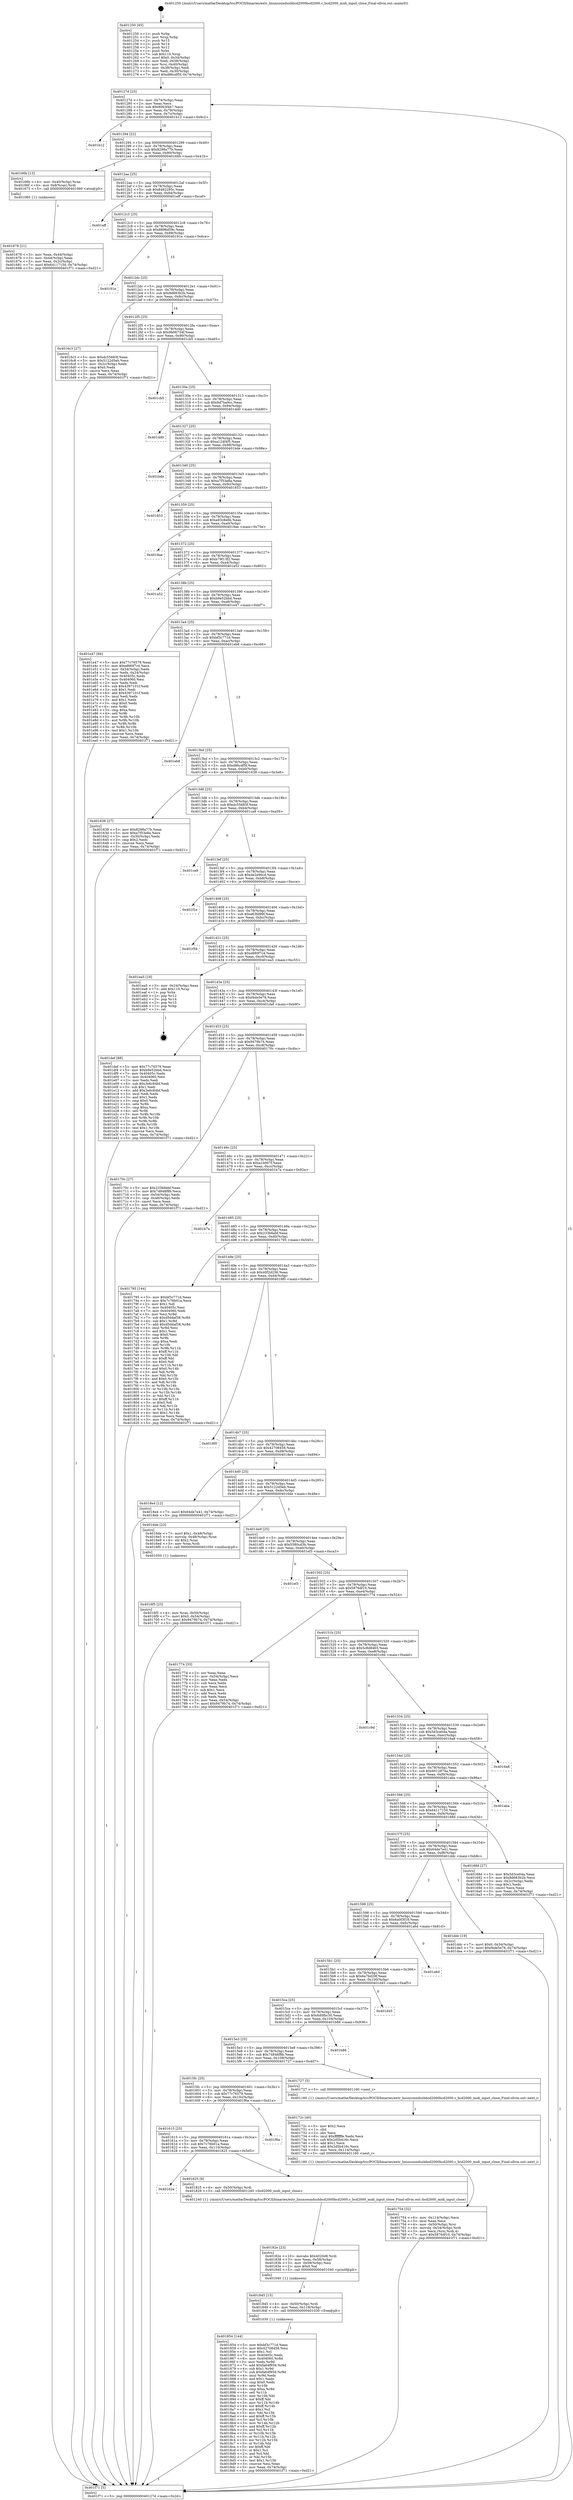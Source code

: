 digraph "0x401250" {
  label = "0x401250 (/mnt/c/Users/mathe/Desktop/tcc/POCII/binaries/extr_linuxsoundusbbcd2000bcd2000.c_bcd2000_midi_input_close_Final-ollvm.out::main(0))"
  labelloc = "t"
  node[shape=record]

  Entry [label="",width=0.3,height=0.3,shape=circle,fillcolor=black,style=filled]
  "0x40127d" [label="{
     0x40127d [23]\l
     | [instrs]\l
     &nbsp;&nbsp;0x40127d \<+3\>: mov -0x74(%rbp),%eax\l
     &nbsp;&nbsp;0x401280 \<+2\>: mov %eax,%ecx\l
     &nbsp;&nbsp;0x401282 \<+6\>: sub $0x8063f4b7,%ecx\l
     &nbsp;&nbsp;0x401288 \<+3\>: mov %eax,-0x78(%rbp)\l
     &nbsp;&nbsp;0x40128b \<+3\>: mov %ecx,-0x7c(%rbp)\l
     &nbsp;&nbsp;0x40128e \<+6\>: je 0000000000401b12 \<main+0x8c2\>\l
  }"]
  "0x401b12" [label="{
     0x401b12\l
  }", style=dashed]
  "0x401294" [label="{
     0x401294 [22]\l
     | [instrs]\l
     &nbsp;&nbsp;0x401294 \<+5\>: jmp 0000000000401299 \<main+0x49\>\l
     &nbsp;&nbsp;0x401299 \<+3\>: mov -0x78(%rbp),%eax\l
     &nbsp;&nbsp;0x40129c \<+5\>: sub $0x8298a77b,%eax\l
     &nbsp;&nbsp;0x4012a1 \<+3\>: mov %eax,-0x80(%rbp)\l
     &nbsp;&nbsp;0x4012a4 \<+6\>: je 000000000040166b \<main+0x41b\>\l
  }"]
  Exit [label="",width=0.3,height=0.3,shape=circle,fillcolor=black,style=filled,peripheries=2]
  "0x40166b" [label="{
     0x40166b [13]\l
     | [instrs]\l
     &nbsp;&nbsp;0x40166b \<+4\>: mov -0x40(%rbp),%rax\l
     &nbsp;&nbsp;0x40166f \<+4\>: mov 0x8(%rax),%rdi\l
     &nbsp;&nbsp;0x401673 \<+5\>: call 0000000000401060 \<atoi@plt\>\l
     | [calls]\l
     &nbsp;&nbsp;0x401060 \{1\} (unknown)\l
  }"]
  "0x4012aa" [label="{
     0x4012aa [25]\l
     | [instrs]\l
     &nbsp;&nbsp;0x4012aa \<+5\>: jmp 00000000004012af \<main+0x5f\>\l
     &nbsp;&nbsp;0x4012af \<+3\>: mov -0x78(%rbp),%eax\l
     &nbsp;&nbsp;0x4012b2 \<+5\>: sub $0x8482295c,%eax\l
     &nbsp;&nbsp;0x4012b7 \<+6\>: mov %eax,-0x84(%rbp)\l
     &nbsp;&nbsp;0x4012bd \<+6\>: je 0000000000401eff \<main+0xcaf\>\l
  }"]
  "0x401854" [label="{
     0x401854 [144]\l
     | [instrs]\l
     &nbsp;&nbsp;0x401854 \<+5\>: mov $0xbf3c771d,%eax\l
     &nbsp;&nbsp;0x401859 \<+5\>: mov $0x42708458,%esi\l
     &nbsp;&nbsp;0x40185e \<+2\>: mov $0x1,%cl\l
     &nbsp;&nbsp;0x401860 \<+7\>: mov 0x40405c,%edx\l
     &nbsp;&nbsp;0x401867 \<+8\>: mov 0x404060,%r8d\l
     &nbsp;&nbsp;0x40186f \<+3\>: mov %edx,%r9d\l
     &nbsp;&nbsp;0x401872 \<+7\>: add $0xfa64f959,%r9d\l
     &nbsp;&nbsp;0x401879 \<+4\>: sub $0x1,%r9d\l
     &nbsp;&nbsp;0x40187d \<+7\>: sub $0xfa64f959,%r9d\l
     &nbsp;&nbsp;0x401884 \<+4\>: imul %r9d,%edx\l
     &nbsp;&nbsp;0x401888 \<+3\>: and $0x1,%edx\l
     &nbsp;&nbsp;0x40188b \<+3\>: cmp $0x0,%edx\l
     &nbsp;&nbsp;0x40188e \<+4\>: sete %r10b\l
     &nbsp;&nbsp;0x401892 \<+4\>: cmp $0xa,%r8d\l
     &nbsp;&nbsp;0x401896 \<+4\>: setl %r11b\l
     &nbsp;&nbsp;0x40189a \<+3\>: mov %r10b,%bl\l
     &nbsp;&nbsp;0x40189d \<+3\>: xor $0xff,%bl\l
     &nbsp;&nbsp;0x4018a0 \<+3\>: mov %r11b,%r14b\l
     &nbsp;&nbsp;0x4018a3 \<+4\>: xor $0xff,%r14b\l
     &nbsp;&nbsp;0x4018a7 \<+3\>: xor $0x1,%cl\l
     &nbsp;&nbsp;0x4018aa \<+3\>: mov %bl,%r15b\l
     &nbsp;&nbsp;0x4018ad \<+4\>: and $0xff,%r15b\l
     &nbsp;&nbsp;0x4018b1 \<+3\>: and %cl,%r10b\l
     &nbsp;&nbsp;0x4018b4 \<+3\>: mov %r14b,%r12b\l
     &nbsp;&nbsp;0x4018b7 \<+4\>: and $0xff,%r12b\l
     &nbsp;&nbsp;0x4018bb \<+3\>: and %cl,%r11b\l
     &nbsp;&nbsp;0x4018be \<+3\>: or %r10b,%r15b\l
     &nbsp;&nbsp;0x4018c1 \<+3\>: or %r11b,%r12b\l
     &nbsp;&nbsp;0x4018c4 \<+3\>: xor %r12b,%r15b\l
     &nbsp;&nbsp;0x4018c7 \<+3\>: or %r14b,%bl\l
     &nbsp;&nbsp;0x4018ca \<+3\>: xor $0xff,%bl\l
     &nbsp;&nbsp;0x4018cd \<+3\>: or $0x1,%cl\l
     &nbsp;&nbsp;0x4018d0 \<+2\>: and %cl,%bl\l
     &nbsp;&nbsp;0x4018d2 \<+3\>: or %bl,%r15b\l
     &nbsp;&nbsp;0x4018d5 \<+4\>: test $0x1,%r15b\l
     &nbsp;&nbsp;0x4018d9 \<+3\>: cmovne %esi,%eax\l
     &nbsp;&nbsp;0x4018dc \<+3\>: mov %eax,-0x74(%rbp)\l
     &nbsp;&nbsp;0x4018df \<+5\>: jmp 0000000000401f71 \<main+0xd21\>\l
  }"]
  "0x401eff" [label="{
     0x401eff\l
  }", style=dashed]
  "0x4012c3" [label="{
     0x4012c3 [25]\l
     | [instrs]\l
     &nbsp;&nbsp;0x4012c3 \<+5\>: jmp 00000000004012c8 \<main+0x78\>\l
     &nbsp;&nbsp;0x4012c8 \<+3\>: mov -0x78(%rbp),%eax\l
     &nbsp;&nbsp;0x4012cb \<+5\>: sub $0x8896d59c,%eax\l
     &nbsp;&nbsp;0x4012d0 \<+6\>: mov %eax,-0x88(%rbp)\l
     &nbsp;&nbsp;0x4012d6 \<+6\>: je 000000000040191e \<main+0x6ce\>\l
  }"]
  "0x401845" [label="{
     0x401845 [15]\l
     | [instrs]\l
     &nbsp;&nbsp;0x401845 \<+4\>: mov -0x50(%rbp),%rdi\l
     &nbsp;&nbsp;0x401849 \<+6\>: mov %eax,-0x118(%rbp)\l
     &nbsp;&nbsp;0x40184f \<+5\>: call 0000000000401030 \<free@plt\>\l
     | [calls]\l
     &nbsp;&nbsp;0x401030 \{1\} (unknown)\l
  }"]
  "0x40191e" [label="{
     0x40191e\l
  }", style=dashed]
  "0x4012dc" [label="{
     0x4012dc [25]\l
     | [instrs]\l
     &nbsp;&nbsp;0x4012dc \<+5\>: jmp 00000000004012e1 \<main+0x91\>\l
     &nbsp;&nbsp;0x4012e1 \<+3\>: mov -0x78(%rbp),%eax\l
     &nbsp;&nbsp;0x4012e4 \<+5\>: sub $0x8d683b2b,%eax\l
     &nbsp;&nbsp;0x4012e9 \<+6\>: mov %eax,-0x8c(%rbp)\l
     &nbsp;&nbsp;0x4012ef \<+6\>: je 00000000004016c3 \<main+0x473\>\l
  }"]
  "0x40182e" [label="{
     0x40182e [23]\l
     | [instrs]\l
     &nbsp;&nbsp;0x40182e \<+10\>: movabs $0x4020d6,%rdi\l
     &nbsp;&nbsp;0x401838 \<+3\>: mov %eax,-0x58(%rbp)\l
     &nbsp;&nbsp;0x40183b \<+3\>: mov -0x58(%rbp),%esi\l
     &nbsp;&nbsp;0x40183e \<+2\>: mov $0x0,%al\l
     &nbsp;&nbsp;0x401840 \<+5\>: call 0000000000401040 \<printf@plt\>\l
     | [calls]\l
     &nbsp;&nbsp;0x401040 \{1\} (unknown)\l
  }"]
  "0x4016c3" [label="{
     0x4016c3 [27]\l
     | [instrs]\l
     &nbsp;&nbsp;0x4016c3 \<+5\>: mov $0xdc55683f,%eax\l
     &nbsp;&nbsp;0x4016c8 \<+5\>: mov $0x5122d5eb,%ecx\l
     &nbsp;&nbsp;0x4016cd \<+3\>: mov -0x2c(%rbp),%edx\l
     &nbsp;&nbsp;0x4016d0 \<+3\>: cmp $0x0,%edx\l
     &nbsp;&nbsp;0x4016d3 \<+3\>: cmove %ecx,%eax\l
     &nbsp;&nbsp;0x4016d6 \<+3\>: mov %eax,-0x74(%rbp)\l
     &nbsp;&nbsp;0x4016d9 \<+5\>: jmp 0000000000401f71 \<main+0xd21\>\l
  }"]
  "0x4012f5" [label="{
     0x4012f5 [25]\l
     | [instrs]\l
     &nbsp;&nbsp;0x4012f5 \<+5\>: jmp 00000000004012fa \<main+0xaa\>\l
     &nbsp;&nbsp;0x4012fa \<+3\>: mov -0x78(%rbp),%eax\l
     &nbsp;&nbsp;0x4012fd \<+5\>: sub $0x9b06734f,%eax\l
     &nbsp;&nbsp;0x401302 \<+6\>: mov %eax,-0x90(%rbp)\l
     &nbsp;&nbsp;0x401308 \<+6\>: je 0000000000401cb5 \<main+0xa65\>\l
  }"]
  "0x40162e" [label="{
     0x40162e\l
  }", style=dashed]
  "0x401cb5" [label="{
     0x401cb5\l
  }", style=dashed]
  "0x40130e" [label="{
     0x40130e [25]\l
     | [instrs]\l
     &nbsp;&nbsp;0x40130e \<+5\>: jmp 0000000000401313 \<main+0xc3\>\l
     &nbsp;&nbsp;0x401313 \<+3\>: mov -0x78(%rbp),%eax\l
     &nbsp;&nbsp;0x401316 \<+5\>: sub $0x9d7ba9cc,%eax\l
     &nbsp;&nbsp;0x40131b \<+6\>: mov %eax,-0x94(%rbp)\l
     &nbsp;&nbsp;0x401321 \<+6\>: je 0000000000401dd0 \<main+0xb80\>\l
  }"]
  "0x401825" [label="{
     0x401825 [9]\l
     | [instrs]\l
     &nbsp;&nbsp;0x401825 \<+4\>: mov -0x50(%rbp),%rdi\l
     &nbsp;&nbsp;0x401829 \<+5\>: call 0000000000401240 \<bcd2000_midi_input_close\>\l
     | [calls]\l
     &nbsp;&nbsp;0x401240 \{1\} (/mnt/c/Users/mathe/Desktop/tcc/POCII/binaries/extr_linuxsoundusbbcd2000bcd2000.c_bcd2000_midi_input_close_Final-ollvm.out::bcd2000_midi_input_close)\l
  }"]
  "0x401dd0" [label="{
     0x401dd0\l
  }", style=dashed]
  "0x401327" [label="{
     0x401327 [25]\l
     | [instrs]\l
     &nbsp;&nbsp;0x401327 \<+5\>: jmp 000000000040132c \<main+0xdc\>\l
     &nbsp;&nbsp;0x40132c \<+3\>: mov -0x78(%rbp),%eax\l
     &nbsp;&nbsp;0x40132f \<+5\>: sub $0xa124f4f5,%eax\l
     &nbsp;&nbsp;0x401334 \<+6\>: mov %eax,-0x98(%rbp)\l
     &nbsp;&nbsp;0x40133a \<+6\>: je 0000000000401bde \<main+0x98e\>\l
  }"]
  "0x401615" [label="{
     0x401615 [25]\l
     | [instrs]\l
     &nbsp;&nbsp;0x401615 \<+5\>: jmp 000000000040161a \<main+0x3ca\>\l
     &nbsp;&nbsp;0x40161a \<+3\>: mov -0x78(%rbp),%eax\l
     &nbsp;&nbsp;0x40161d \<+5\>: sub $0x7c76b01a,%eax\l
     &nbsp;&nbsp;0x401622 \<+6\>: mov %eax,-0x110(%rbp)\l
     &nbsp;&nbsp;0x401628 \<+6\>: je 0000000000401825 \<main+0x5d5\>\l
  }"]
  "0x401bde" [label="{
     0x401bde\l
  }", style=dashed]
  "0x401340" [label="{
     0x401340 [25]\l
     | [instrs]\l
     &nbsp;&nbsp;0x401340 \<+5\>: jmp 0000000000401345 \<main+0xf5\>\l
     &nbsp;&nbsp;0x401345 \<+3\>: mov -0x78(%rbp),%eax\l
     &nbsp;&nbsp;0x401348 \<+5\>: sub $0xa7f53e8a,%eax\l
     &nbsp;&nbsp;0x40134d \<+6\>: mov %eax,-0x9c(%rbp)\l
     &nbsp;&nbsp;0x401353 \<+6\>: je 0000000000401653 \<main+0x403\>\l
  }"]
  "0x401f6a" [label="{
     0x401f6a\l
  }", style=dashed]
  "0x401653" [label="{
     0x401653\l
  }", style=dashed]
  "0x401359" [label="{
     0x401359 [25]\l
     | [instrs]\l
     &nbsp;&nbsp;0x401359 \<+5\>: jmp 000000000040135e \<main+0x10e\>\l
     &nbsp;&nbsp;0x40135e \<+3\>: mov -0x78(%rbp),%eax\l
     &nbsp;&nbsp;0x401361 \<+5\>: sub $0xa93c8e6b,%eax\l
     &nbsp;&nbsp;0x401366 \<+6\>: mov %eax,-0xa0(%rbp)\l
     &nbsp;&nbsp;0x40136c \<+6\>: je 00000000004019ae \<main+0x75e\>\l
  }"]
  "0x401754" [label="{
     0x401754 [32]\l
     | [instrs]\l
     &nbsp;&nbsp;0x401754 \<+6\>: mov -0x114(%rbp),%ecx\l
     &nbsp;&nbsp;0x40175a \<+3\>: imul %eax,%ecx\l
     &nbsp;&nbsp;0x40175d \<+4\>: mov -0x50(%rbp),%rsi\l
     &nbsp;&nbsp;0x401761 \<+4\>: movslq -0x54(%rbp),%rdi\l
     &nbsp;&nbsp;0x401765 \<+3\>: mov %ecx,(%rsi,%rdi,4)\l
     &nbsp;&nbsp;0x401768 \<+7\>: movl $0x5876df10,-0x74(%rbp)\l
     &nbsp;&nbsp;0x40176f \<+5\>: jmp 0000000000401f71 \<main+0xd21\>\l
  }"]
  "0x4019ae" [label="{
     0x4019ae\l
  }", style=dashed]
  "0x401372" [label="{
     0x401372 [25]\l
     | [instrs]\l
     &nbsp;&nbsp;0x401372 \<+5\>: jmp 0000000000401377 \<main+0x127\>\l
     &nbsp;&nbsp;0x401377 \<+3\>: mov -0x78(%rbp),%eax\l
     &nbsp;&nbsp;0x40137a \<+5\>: sub $0xb79f13f2,%eax\l
     &nbsp;&nbsp;0x40137f \<+6\>: mov %eax,-0xa4(%rbp)\l
     &nbsp;&nbsp;0x401385 \<+6\>: je 0000000000401a52 \<main+0x802\>\l
  }"]
  "0x40172c" [label="{
     0x40172c [40]\l
     | [instrs]\l
     &nbsp;&nbsp;0x40172c \<+5\>: mov $0x2,%ecx\l
     &nbsp;&nbsp;0x401731 \<+1\>: cltd\l
     &nbsp;&nbsp;0x401732 \<+2\>: idiv %ecx\l
     &nbsp;&nbsp;0x401734 \<+6\>: imul $0xfffffffe,%edx,%ecx\l
     &nbsp;&nbsp;0x40173a \<+6\>: sub $0x2d5b416c,%ecx\l
     &nbsp;&nbsp;0x401740 \<+3\>: add $0x1,%ecx\l
     &nbsp;&nbsp;0x401743 \<+6\>: add $0x2d5b416c,%ecx\l
     &nbsp;&nbsp;0x401749 \<+6\>: mov %ecx,-0x114(%rbp)\l
     &nbsp;&nbsp;0x40174f \<+5\>: call 0000000000401160 \<next_i\>\l
     | [calls]\l
     &nbsp;&nbsp;0x401160 \{1\} (/mnt/c/Users/mathe/Desktop/tcc/POCII/binaries/extr_linuxsoundusbbcd2000bcd2000.c_bcd2000_midi_input_close_Final-ollvm.out::next_i)\l
  }"]
  "0x401a52" [label="{
     0x401a52\l
  }", style=dashed]
  "0x40138b" [label="{
     0x40138b [25]\l
     | [instrs]\l
     &nbsp;&nbsp;0x40138b \<+5\>: jmp 0000000000401390 \<main+0x140\>\l
     &nbsp;&nbsp;0x401390 \<+3\>: mov -0x78(%rbp),%eax\l
     &nbsp;&nbsp;0x401393 \<+5\>: sub $0xb9e52bbd,%eax\l
     &nbsp;&nbsp;0x401398 \<+6\>: mov %eax,-0xa8(%rbp)\l
     &nbsp;&nbsp;0x40139e \<+6\>: je 0000000000401e47 \<main+0xbf7\>\l
  }"]
  "0x4015fc" [label="{
     0x4015fc [25]\l
     | [instrs]\l
     &nbsp;&nbsp;0x4015fc \<+5\>: jmp 0000000000401601 \<main+0x3b1\>\l
     &nbsp;&nbsp;0x401601 \<+3\>: mov -0x78(%rbp),%eax\l
     &nbsp;&nbsp;0x401604 \<+5\>: sub $0x77c76579,%eax\l
     &nbsp;&nbsp;0x401609 \<+6\>: mov %eax,-0x10c(%rbp)\l
     &nbsp;&nbsp;0x40160f \<+6\>: je 0000000000401f6a \<main+0xd1a\>\l
  }"]
  "0x401e47" [label="{
     0x401e47 [94]\l
     | [instrs]\l
     &nbsp;&nbsp;0x401e47 \<+5\>: mov $0x77c76579,%eax\l
     &nbsp;&nbsp;0x401e4c \<+5\>: mov $0xe880f7c4,%ecx\l
     &nbsp;&nbsp;0x401e51 \<+3\>: mov -0x34(%rbp),%edx\l
     &nbsp;&nbsp;0x401e54 \<+3\>: mov %edx,-0x24(%rbp)\l
     &nbsp;&nbsp;0x401e57 \<+7\>: mov 0x40405c,%edx\l
     &nbsp;&nbsp;0x401e5e \<+7\>: mov 0x404060,%esi\l
     &nbsp;&nbsp;0x401e65 \<+2\>: mov %edx,%edi\l
     &nbsp;&nbsp;0x401e67 \<+6\>: sub $0x4397101f,%edi\l
     &nbsp;&nbsp;0x401e6d \<+3\>: sub $0x1,%edi\l
     &nbsp;&nbsp;0x401e70 \<+6\>: add $0x4397101f,%edi\l
     &nbsp;&nbsp;0x401e76 \<+3\>: imul %edi,%edx\l
     &nbsp;&nbsp;0x401e79 \<+3\>: and $0x1,%edx\l
     &nbsp;&nbsp;0x401e7c \<+3\>: cmp $0x0,%edx\l
     &nbsp;&nbsp;0x401e7f \<+4\>: sete %r8b\l
     &nbsp;&nbsp;0x401e83 \<+3\>: cmp $0xa,%esi\l
     &nbsp;&nbsp;0x401e86 \<+4\>: setl %r9b\l
     &nbsp;&nbsp;0x401e8a \<+3\>: mov %r8b,%r10b\l
     &nbsp;&nbsp;0x401e8d \<+3\>: and %r9b,%r10b\l
     &nbsp;&nbsp;0x401e90 \<+3\>: xor %r9b,%r8b\l
     &nbsp;&nbsp;0x401e93 \<+3\>: or %r8b,%r10b\l
     &nbsp;&nbsp;0x401e96 \<+4\>: test $0x1,%r10b\l
     &nbsp;&nbsp;0x401e9a \<+3\>: cmovne %ecx,%eax\l
     &nbsp;&nbsp;0x401e9d \<+3\>: mov %eax,-0x74(%rbp)\l
     &nbsp;&nbsp;0x401ea0 \<+5\>: jmp 0000000000401f71 \<main+0xd21\>\l
  }"]
  "0x4013a4" [label="{
     0x4013a4 [25]\l
     | [instrs]\l
     &nbsp;&nbsp;0x4013a4 \<+5\>: jmp 00000000004013a9 \<main+0x159\>\l
     &nbsp;&nbsp;0x4013a9 \<+3\>: mov -0x78(%rbp),%eax\l
     &nbsp;&nbsp;0x4013ac \<+5\>: sub $0xbf3c771d,%eax\l
     &nbsp;&nbsp;0x4013b1 \<+6\>: mov %eax,-0xac(%rbp)\l
     &nbsp;&nbsp;0x4013b7 \<+6\>: je 0000000000401eb8 \<main+0xc68\>\l
  }"]
  "0x401727" [label="{
     0x401727 [5]\l
     | [instrs]\l
     &nbsp;&nbsp;0x401727 \<+5\>: call 0000000000401160 \<next_i\>\l
     | [calls]\l
     &nbsp;&nbsp;0x401160 \{1\} (/mnt/c/Users/mathe/Desktop/tcc/POCII/binaries/extr_linuxsoundusbbcd2000bcd2000.c_bcd2000_midi_input_close_Final-ollvm.out::next_i)\l
  }"]
  "0x401eb8" [label="{
     0x401eb8\l
  }", style=dashed]
  "0x4013bd" [label="{
     0x4013bd [25]\l
     | [instrs]\l
     &nbsp;&nbsp;0x4013bd \<+5\>: jmp 00000000004013c2 \<main+0x172\>\l
     &nbsp;&nbsp;0x4013c2 \<+3\>: mov -0x78(%rbp),%eax\l
     &nbsp;&nbsp;0x4013c5 \<+5\>: sub $0xd86cdf5f,%eax\l
     &nbsp;&nbsp;0x4013ca \<+6\>: mov %eax,-0xb0(%rbp)\l
     &nbsp;&nbsp;0x4013d0 \<+6\>: je 0000000000401638 \<main+0x3e8\>\l
  }"]
  "0x4015e3" [label="{
     0x4015e3 [25]\l
     | [instrs]\l
     &nbsp;&nbsp;0x4015e3 \<+5\>: jmp 00000000004015e8 \<main+0x398\>\l
     &nbsp;&nbsp;0x4015e8 \<+3\>: mov -0x78(%rbp),%eax\l
     &nbsp;&nbsp;0x4015eb \<+5\>: sub $0x74848f8b,%eax\l
     &nbsp;&nbsp;0x4015f0 \<+6\>: mov %eax,-0x108(%rbp)\l
     &nbsp;&nbsp;0x4015f6 \<+6\>: je 0000000000401727 \<main+0x4d7\>\l
  }"]
  "0x401638" [label="{
     0x401638 [27]\l
     | [instrs]\l
     &nbsp;&nbsp;0x401638 \<+5\>: mov $0x8298a77b,%eax\l
     &nbsp;&nbsp;0x40163d \<+5\>: mov $0xa7f53e8a,%ecx\l
     &nbsp;&nbsp;0x401642 \<+3\>: mov -0x30(%rbp),%edx\l
     &nbsp;&nbsp;0x401645 \<+3\>: cmp $0x2,%edx\l
     &nbsp;&nbsp;0x401648 \<+3\>: cmovne %ecx,%eax\l
     &nbsp;&nbsp;0x40164b \<+3\>: mov %eax,-0x74(%rbp)\l
     &nbsp;&nbsp;0x40164e \<+5\>: jmp 0000000000401f71 \<main+0xd21\>\l
  }"]
  "0x4013d6" [label="{
     0x4013d6 [25]\l
     | [instrs]\l
     &nbsp;&nbsp;0x4013d6 \<+5\>: jmp 00000000004013db \<main+0x18b\>\l
     &nbsp;&nbsp;0x4013db \<+3\>: mov -0x78(%rbp),%eax\l
     &nbsp;&nbsp;0x4013de \<+5\>: sub $0xdc55683f,%eax\l
     &nbsp;&nbsp;0x4013e3 \<+6\>: mov %eax,-0xb4(%rbp)\l
     &nbsp;&nbsp;0x4013e9 \<+6\>: je 0000000000401ca9 \<main+0xa59\>\l
  }"]
  "0x401f71" [label="{
     0x401f71 [5]\l
     | [instrs]\l
     &nbsp;&nbsp;0x401f71 \<+5\>: jmp 000000000040127d \<main+0x2d\>\l
  }"]
  "0x401250" [label="{
     0x401250 [45]\l
     | [instrs]\l
     &nbsp;&nbsp;0x401250 \<+1\>: push %rbp\l
     &nbsp;&nbsp;0x401251 \<+3\>: mov %rsp,%rbp\l
     &nbsp;&nbsp;0x401254 \<+2\>: push %r15\l
     &nbsp;&nbsp;0x401256 \<+2\>: push %r14\l
     &nbsp;&nbsp;0x401258 \<+2\>: push %r12\l
     &nbsp;&nbsp;0x40125a \<+1\>: push %rbx\l
     &nbsp;&nbsp;0x40125b \<+7\>: sub $0x110,%rsp\l
     &nbsp;&nbsp;0x401262 \<+7\>: movl $0x0,-0x34(%rbp)\l
     &nbsp;&nbsp;0x401269 \<+3\>: mov %edi,-0x38(%rbp)\l
     &nbsp;&nbsp;0x40126c \<+4\>: mov %rsi,-0x40(%rbp)\l
     &nbsp;&nbsp;0x401270 \<+3\>: mov -0x38(%rbp),%edi\l
     &nbsp;&nbsp;0x401273 \<+3\>: mov %edi,-0x30(%rbp)\l
     &nbsp;&nbsp;0x401276 \<+7\>: movl $0xd86cdf5f,-0x74(%rbp)\l
  }"]
  "0x401678" [label="{
     0x401678 [21]\l
     | [instrs]\l
     &nbsp;&nbsp;0x401678 \<+3\>: mov %eax,-0x44(%rbp)\l
     &nbsp;&nbsp;0x40167b \<+3\>: mov -0x44(%rbp),%eax\l
     &nbsp;&nbsp;0x40167e \<+3\>: mov %eax,-0x2c(%rbp)\l
     &nbsp;&nbsp;0x401681 \<+7\>: movl $0x64117150,-0x74(%rbp)\l
     &nbsp;&nbsp;0x401688 \<+5\>: jmp 0000000000401f71 \<main+0xd21\>\l
  }"]
  "0x401b86" [label="{
     0x401b86\l
  }", style=dashed]
  "0x401ca9" [label="{
     0x401ca9\l
  }", style=dashed]
  "0x4013ef" [label="{
     0x4013ef [25]\l
     | [instrs]\l
     &nbsp;&nbsp;0x4013ef \<+5\>: jmp 00000000004013f4 \<main+0x1a4\>\l
     &nbsp;&nbsp;0x4013f4 \<+3\>: mov -0x78(%rbp),%eax\l
     &nbsp;&nbsp;0x4013f7 \<+5\>: sub $0xde2e96cd,%eax\l
     &nbsp;&nbsp;0x4013fc \<+6\>: mov %eax,-0xb8(%rbp)\l
     &nbsp;&nbsp;0x401402 \<+6\>: je 0000000000401f1e \<main+0xcce\>\l
  }"]
  "0x4015ca" [label="{
     0x4015ca [25]\l
     | [instrs]\l
     &nbsp;&nbsp;0x4015ca \<+5\>: jmp 00000000004015cf \<main+0x37f\>\l
     &nbsp;&nbsp;0x4015cf \<+3\>: mov -0x78(%rbp),%eax\l
     &nbsp;&nbsp;0x4015d2 \<+5\>: sub $0x6d0fbc30,%eax\l
     &nbsp;&nbsp;0x4015d7 \<+6\>: mov %eax,-0x104(%rbp)\l
     &nbsp;&nbsp;0x4015dd \<+6\>: je 0000000000401b86 \<main+0x936\>\l
  }"]
  "0x401f1e" [label="{
     0x401f1e\l
  }", style=dashed]
  "0x401408" [label="{
     0x401408 [25]\l
     | [instrs]\l
     &nbsp;&nbsp;0x401408 \<+5\>: jmp 000000000040140d \<main+0x1bd\>\l
     &nbsp;&nbsp;0x40140d \<+3\>: mov -0x78(%rbp),%eax\l
     &nbsp;&nbsp;0x401410 \<+5\>: sub $0xe63fd99f,%eax\l
     &nbsp;&nbsp;0x401415 \<+6\>: mov %eax,-0xbc(%rbp)\l
     &nbsp;&nbsp;0x40141b \<+6\>: je 0000000000401f59 \<main+0xd09\>\l
  }"]
  "0x401d45" [label="{
     0x401d45\l
  }", style=dashed]
  "0x401f59" [label="{
     0x401f59\l
  }", style=dashed]
  "0x401421" [label="{
     0x401421 [25]\l
     | [instrs]\l
     &nbsp;&nbsp;0x401421 \<+5\>: jmp 0000000000401426 \<main+0x1d6\>\l
     &nbsp;&nbsp;0x401426 \<+3\>: mov -0x78(%rbp),%eax\l
     &nbsp;&nbsp;0x401429 \<+5\>: sub $0xe880f7c4,%eax\l
     &nbsp;&nbsp;0x40142e \<+6\>: mov %eax,-0xc0(%rbp)\l
     &nbsp;&nbsp;0x401434 \<+6\>: je 0000000000401ea5 \<main+0xc55\>\l
  }"]
  "0x4015b1" [label="{
     0x4015b1 [25]\l
     | [instrs]\l
     &nbsp;&nbsp;0x4015b1 \<+5\>: jmp 00000000004015b6 \<main+0x366\>\l
     &nbsp;&nbsp;0x4015b6 \<+3\>: mov -0x78(%rbp),%eax\l
     &nbsp;&nbsp;0x4015b9 \<+5\>: sub $0x6a7bd29f,%eax\l
     &nbsp;&nbsp;0x4015be \<+6\>: mov %eax,-0x100(%rbp)\l
     &nbsp;&nbsp;0x4015c4 \<+6\>: je 0000000000401d45 \<main+0xaf5\>\l
  }"]
  "0x401ea5" [label="{
     0x401ea5 [19]\l
     | [instrs]\l
     &nbsp;&nbsp;0x401ea5 \<+3\>: mov -0x24(%rbp),%eax\l
     &nbsp;&nbsp;0x401ea8 \<+7\>: add $0x110,%rsp\l
     &nbsp;&nbsp;0x401eaf \<+1\>: pop %rbx\l
     &nbsp;&nbsp;0x401eb0 \<+2\>: pop %r12\l
     &nbsp;&nbsp;0x401eb2 \<+2\>: pop %r14\l
     &nbsp;&nbsp;0x401eb4 \<+2\>: pop %r15\l
     &nbsp;&nbsp;0x401eb6 \<+1\>: pop %rbp\l
     &nbsp;&nbsp;0x401eb7 \<+1\>: ret\l
  }"]
  "0x40143a" [label="{
     0x40143a [25]\l
     | [instrs]\l
     &nbsp;&nbsp;0x40143a \<+5\>: jmp 000000000040143f \<main+0x1ef\>\l
     &nbsp;&nbsp;0x40143f \<+3\>: mov -0x78(%rbp),%eax\l
     &nbsp;&nbsp;0x401442 \<+5\>: sub $0xf4de5e76,%eax\l
     &nbsp;&nbsp;0x401447 \<+6\>: mov %eax,-0xc4(%rbp)\l
     &nbsp;&nbsp;0x40144d \<+6\>: je 0000000000401def \<main+0xb9f\>\l
  }"]
  "0x401a6d" [label="{
     0x401a6d\l
  }", style=dashed]
  "0x401def" [label="{
     0x401def [88]\l
     | [instrs]\l
     &nbsp;&nbsp;0x401def \<+5\>: mov $0x77c76579,%eax\l
     &nbsp;&nbsp;0x401df4 \<+5\>: mov $0xb9e52bbd,%ecx\l
     &nbsp;&nbsp;0x401df9 \<+7\>: mov 0x40405c,%edx\l
     &nbsp;&nbsp;0x401e00 \<+7\>: mov 0x404060,%esi\l
     &nbsp;&nbsp;0x401e07 \<+2\>: mov %edx,%edi\l
     &nbsp;&nbsp;0x401e09 \<+6\>: sub $0x3e6c84bf,%edi\l
     &nbsp;&nbsp;0x401e0f \<+3\>: sub $0x1,%edi\l
     &nbsp;&nbsp;0x401e12 \<+6\>: add $0x3e6c84bf,%edi\l
     &nbsp;&nbsp;0x401e18 \<+3\>: imul %edi,%edx\l
     &nbsp;&nbsp;0x401e1b \<+3\>: and $0x1,%edx\l
     &nbsp;&nbsp;0x401e1e \<+3\>: cmp $0x0,%edx\l
     &nbsp;&nbsp;0x401e21 \<+4\>: sete %r8b\l
     &nbsp;&nbsp;0x401e25 \<+3\>: cmp $0xa,%esi\l
     &nbsp;&nbsp;0x401e28 \<+4\>: setl %r9b\l
     &nbsp;&nbsp;0x401e2c \<+3\>: mov %r8b,%r10b\l
     &nbsp;&nbsp;0x401e2f \<+3\>: and %r9b,%r10b\l
     &nbsp;&nbsp;0x401e32 \<+3\>: xor %r9b,%r8b\l
     &nbsp;&nbsp;0x401e35 \<+3\>: or %r8b,%r10b\l
     &nbsp;&nbsp;0x401e38 \<+4\>: test $0x1,%r10b\l
     &nbsp;&nbsp;0x401e3c \<+3\>: cmovne %ecx,%eax\l
     &nbsp;&nbsp;0x401e3f \<+3\>: mov %eax,-0x74(%rbp)\l
     &nbsp;&nbsp;0x401e42 \<+5\>: jmp 0000000000401f71 \<main+0xd21\>\l
  }"]
  "0x401453" [label="{
     0x401453 [25]\l
     | [instrs]\l
     &nbsp;&nbsp;0x401453 \<+5\>: jmp 0000000000401458 \<main+0x208\>\l
     &nbsp;&nbsp;0x401458 \<+3\>: mov -0x78(%rbp),%eax\l
     &nbsp;&nbsp;0x40145b \<+5\>: sub $0x9479b74,%eax\l
     &nbsp;&nbsp;0x401460 \<+6\>: mov %eax,-0xc8(%rbp)\l
     &nbsp;&nbsp;0x401466 \<+6\>: je 000000000040170c \<main+0x4bc\>\l
  }"]
  "0x401598" [label="{
     0x401598 [25]\l
     | [instrs]\l
     &nbsp;&nbsp;0x401598 \<+5\>: jmp 000000000040159d \<main+0x34d\>\l
     &nbsp;&nbsp;0x40159d \<+3\>: mov -0x78(%rbp),%eax\l
     &nbsp;&nbsp;0x4015a0 \<+5\>: sub $0x6a0f3f18,%eax\l
     &nbsp;&nbsp;0x4015a5 \<+6\>: mov %eax,-0xfc(%rbp)\l
     &nbsp;&nbsp;0x4015ab \<+6\>: je 0000000000401a6d \<main+0x81d\>\l
  }"]
  "0x40170c" [label="{
     0x40170c [27]\l
     | [instrs]\l
     &nbsp;&nbsp;0x40170c \<+5\>: mov $0x233b6ebf,%eax\l
     &nbsp;&nbsp;0x401711 \<+5\>: mov $0x74848f8b,%ecx\l
     &nbsp;&nbsp;0x401716 \<+3\>: mov -0x54(%rbp),%edx\l
     &nbsp;&nbsp;0x401719 \<+3\>: cmp -0x48(%rbp),%edx\l
     &nbsp;&nbsp;0x40171c \<+3\>: cmovl %ecx,%eax\l
     &nbsp;&nbsp;0x40171f \<+3\>: mov %eax,-0x74(%rbp)\l
     &nbsp;&nbsp;0x401722 \<+5\>: jmp 0000000000401f71 \<main+0xd21\>\l
  }"]
  "0x40146c" [label="{
     0x40146c [25]\l
     | [instrs]\l
     &nbsp;&nbsp;0x40146c \<+5\>: jmp 0000000000401471 \<main+0x221\>\l
     &nbsp;&nbsp;0x401471 \<+3\>: mov -0x78(%rbp),%eax\l
     &nbsp;&nbsp;0x401474 \<+5\>: sub $0xa1b007f,%eax\l
     &nbsp;&nbsp;0x401479 \<+6\>: mov %eax,-0xcc(%rbp)\l
     &nbsp;&nbsp;0x40147f \<+6\>: je 0000000000401b7a \<main+0x92a\>\l
  }"]
  "0x401ddc" [label="{
     0x401ddc [19]\l
     | [instrs]\l
     &nbsp;&nbsp;0x401ddc \<+7\>: movl $0x0,-0x34(%rbp)\l
     &nbsp;&nbsp;0x401de3 \<+7\>: movl $0xf4de5e76,-0x74(%rbp)\l
     &nbsp;&nbsp;0x401dea \<+5\>: jmp 0000000000401f71 \<main+0xd21\>\l
  }"]
  "0x401b7a" [label="{
     0x401b7a\l
  }", style=dashed]
  "0x401485" [label="{
     0x401485 [25]\l
     | [instrs]\l
     &nbsp;&nbsp;0x401485 \<+5\>: jmp 000000000040148a \<main+0x23a\>\l
     &nbsp;&nbsp;0x40148a \<+3\>: mov -0x78(%rbp),%eax\l
     &nbsp;&nbsp;0x40148d \<+5\>: sub $0x233b6ebf,%eax\l
     &nbsp;&nbsp;0x401492 \<+6\>: mov %eax,-0xd0(%rbp)\l
     &nbsp;&nbsp;0x401498 \<+6\>: je 0000000000401795 \<main+0x545\>\l
  }"]
  "0x4016f5" [label="{
     0x4016f5 [23]\l
     | [instrs]\l
     &nbsp;&nbsp;0x4016f5 \<+4\>: mov %rax,-0x50(%rbp)\l
     &nbsp;&nbsp;0x4016f9 \<+7\>: movl $0x0,-0x54(%rbp)\l
     &nbsp;&nbsp;0x401700 \<+7\>: movl $0x9479b74,-0x74(%rbp)\l
     &nbsp;&nbsp;0x401707 \<+5\>: jmp 0000000000401f71 \<main+0xd21\>\l
  }"]
  "0x401795" [label="{
     0x401795 [144]\l
     | [instrs]\l
     &nbsp;&nbsp;0x401795 \<+5\>: mov $0xbf3c771d,%eax\l
     &nbsp;&nbsp;0x40179a \<+5\>: mov $0x7c76b01a,%ecx\l
     &nbsp;&nbsp;0x40179f \<+2\>: mov $0x1,%dl\l
     &nbsp;&nbsp;0x4017a1 \<+7\>: mov 0x40405c,%esi\l
     &nbsp;&nbsp;0x4017a8 \<+7\>: mov 0x404060,%edi\l
     &nbsp;&nbsp;0x4017af \<+3\>: mov %esi,%r8d\l
     &nbsp;&nbsp;0x4017b2 \<+7\>: sub $0xd5ddaf38,%r8d\l
     &nbsp;&nbsp;0x4017b9 \<+4\>: sub $0x1,%r8d\l
     &nbsp;&nbsp;0x4017bd \<+7\>: add $0xd5ddaf38,%r8d\l
     &nbsp;&nbsp;0x4017c4 \<+4\>: imul %r8d,%esi\l
     &nbsp;&nbsp;0x4017c8 \<+3\>: and $0x1,%esi\l
     &nbsp;&nbsp;0x4017cb \<+3\>: cmp $0x0,%esi\l
     &nbsp;&nbsp;0x4017ce \<+4\>: sete %r9b\l
     &nbsp;&nbsp;0x4017d2 \<+3\>: cmp $0xa,%edi\l
     &nbsp;&nbsp;0x4017d5 \<+4\>: setl %r10b\l
     &nbsp;&nbsp;0x4017d9 \<+3\>: mov %r9b,%r11b\l
     &nbsp;&nbsp;0x4017dc \<+4\>: xor $0xff,%r11b\l
     &nbsp;&nbsp;0x4017e0 \<+3\>: mov %r10b,%bl\l
     &nbsp;&nbsp;0x4017e3 \<+3\>: xor $0xff,%bl\l
     &nbsp;&nbsp;0x4017e6 \<+3\>: xor $0x0,%dl\l
     &nbsp;&nbsp;0x4017e9 \<+3\>: mov %r11b,%r14b\l
     &nbsp;&nbsp;0x4017ec \<+4\>: and $0x0,%r14b\l
     &nbsp;&nbsp;0x4017f0 \<+3\>: and %dl,%r9b\l
     &nbsp;&nbsp;0x4017f3 \<+3\>: mov %bl,%r15b\l
     &nbsp;&nbsp;0x4017f6 \<+4\>: and $0x0,%r15b\l
     &nbsp;&nbsp;0x4017fa \<+3\>: and %dl,%r10b\l
     &nbsp;&nbsp;0x4017fd \<+3\>: or %r9b,%r14b\l
     &nbsp;&nbsp;0x401800 \<+3\>: or %r10b,%r15b\l
     &nbsp;&nbsp;0x401803 \<+3\>: xor %r15b,%r14b\l
     &nbsp;&nbsp;0x401806 \<+3\>: or %bl,%r11b\l
     &nbsp;&nbsp;0x401809 \<+4\>: xor $0xff,%r11b\l
     &nbsp;&nbsp;0x40180d \<+3\>: or $0x0,%dl\l
     &nbsp;&nbsp;0x401810 \<+3\>: and %dl,%r11b\l
     &nbsp;&nbsp;0x401813 \<+3\>: or %r11b,%r14b\l
     &nbsp;&nbsp;0x401816 \<+4\>: test $0x1,%r14b\l
     &nbsp;&nbsp;0x40181a \<+3\>: cmovne %ecx,%eax\l
     &nbsp;&nbsp;0x40181d \<+3\>: mov %eax,-0x74(%rbp)\l
     &nbsp;&nbsp;0x401820 \<+5\>: jmp 0000000000401f71 \<main+0xd21\>\l
  }"]
  "0x40149e" [label="{
     0x40149e [25]\l
     | [instrs]\l
     &nbsp;&nbsp;0x40149e \<+5\>: jmp 00000000004014a3 \<main+0x253\>\l
     &nbsp;&nbsp;0x4014a3 \<+3\>: mov -0x78(%rbp),%eax\l
     &nbsp;&nbsp;0x4014a6 \<+5\>: sub $0x40f2d236,%eax\l
     &nbsp;&nbsp;0x4014ab \<+6\>: mov %eax,-0xd4(%rbp)\l
     &nbsp;&nbsp;0x4014b1 \<+6\>: je 00000000004018f0 \<main+0x6a0\>\l
  }"]
  "0x40157f" [label="{
     0x40157f [25]\l
     | [instrs]\l
     &nbsp;&nbsp;0x40157f \<+5\>: jmp 0000000000401584 \<main+0x334\>\l
     &nbsp;&nbsp;0x401584 \<+3\>: mov -0x78(%rbp),%eax\l
     &nbsp;&nbsp;0x401587 \<+5\>: sub $0x64de7e41,%eax\l
     &nbsp;&nbsp;0x40158c \<+6\>: mov %eax,-0xf8(%rbp)\l
     &nbsp;&nbsp;0x401592 \<+6\>: je 0000000000401ddc \<main+0xb8c\>\l
  }"]
  "0x4018f0" [label="{
     0x4018f0\l
  }", style=dashed]
  "0x4014b7" [label="{
     0x4014b7 [25]\l
     | [instrs]\l
     &nbsp;&nbsp;0x4014b7 \<+5\>: jmp 00000000004014bc \<main+0x26c\>\l
     &nbsp;&nbsp;0x4014bc \<+3\>: mov -0x78(%rbp),%eax\l
     &nbsp;&nbsp;0x4014bf \<+5\>: sub $0x42708458,%eax\l
     &nbsp;&nbsp;0x4014c4 \<+6\>: mov %eax,-0xd8(%rbp)\l
     &nbsp;&nbsp;0x4014ca \<+6\>: je 00000000004018e4 \<main+0x694\>\l
  }"]
  "0x40168d" [label="{
     0x40168d [27]\l
     | [instrs]\l
     &nbsp;&nbsp;0x40168d \<+5\>: mov $0x5d3ce04a,%eax\l
     &nbsp;&nbsp;0x401692 \<+5\>: mov $0x8d683b2b,%ecx\l
     &nbsp;&nbsp;0x401697 \<+3\>: mov -0x2c(%rbp),%edx\l
     &nbsp;&nbsp;0x40169a \<+3\>: cmp $0x1,%edx\l
     &nbsp;&nbsp;0x40169d \<+3\>: cmovl %ecx,%eax\l
     &nbsp;&nbsp;0x4016a0 \<+3\>: mov %eax,-0x74(%rbp)\l
     &nbsp;&nbsp;0x4016a3 \<+5\>: jmp 0000000000401f71 \<main+0xd21\>\l
  }"]
  "0x4018e4" [label="{
     0x4018e4 [12]\l
     | [instrs]\l
     &nbsp;&nbsp;0x4018e4 \<+7\>: movl $0x64de7e41,-0x74(%rbp)\l
     &nbsp;&nbsp;0x4018eb \<+5\>: jmp 0000000000401f71 \<main+0xd21\>\l
  }"]
  "0x4014d0" [label="{
     0x4014d0 [25]\l
     | [instrs]\l
     &nbsp;&nbsp;0x4014d0 \<+5\>: jmp 00000000004014d5 \<main+0x285\>\l
     &nbsp;&nbsp;0x4014d5 \<+3\>: mov -0x78(%rbp),%eax\l
     &nbsp;&nbsp;0x4014d8 \<+5\>: sub $0x5122d5eb,%eax\l
     &nbsp;&nbsp;0x4014dd \<+6\>: mov %eax,-0xdc(%rbp)\l
     &nbsp;&nbsp;0x4014e3 \<+6\>: je 00000000004016de \<main+0x48e\>\l
  }"]
  "0x401566" [label="{
     0x401566 [25]\l
     | [instrs]\l
     &nbsp;&nbsp;0x401566 \<+5\>: jmp 000000000040156b \<main+0x31b\>\l
     &nbsp;&nbsp;0x40156b \<+3\>: mov -0x78(%rbp),%eax\l
     &nbsp;&nbsp;0x40156e \<+5\>: sub $0x64117150,%eax\l
     &nbsp;&nbsp;0x401573 \<+6\>: mov %eax,-0xf4(%rbp)\l
     &nbsp;&nbsp;0x401579 \<+6\>: je 000000000040168d \<main+0x43d\>\l
  }"]
  "0x4016de" [label="{
     0x4016de [23]\l
     | [instrs]\l
     &nbsp;&nbsp;0x4016de \<+7\>: movl $0x1,-0x48(%rbp)\l
     &nbsp;&nbsp;0x4016e5 \<+4\>: movslq -0x48(%rbp),%rax\l
     &nbsp;&nbsp;0x4016e9 \<+4\>: shl $0x2,%rax\l
     &nbsp;&nbsp;0x4016ed \<+3\>: mov %rax,%rdi\l
     &nbsp;&nbsp;0x4016f0 \<+5\>: call 0000000000401050 \<malloc@plt\>\l
     | [calls]\l
     &nbsp;&nbsp;0x401050 \{1\} (unknown)\l
  }"]
  "0x4014e9" [label="{
     0x4014e9 [25]\l
     | [instrs]\l
     &nbsp;&nbsp;0x4014e9 \<+5\>: jmp 00000000004014ee \<main+0x29e\>\l
     &nbsp;&nbsp;0x4014ee \<+3\>: mov -0x78(%rbp),%eax\l
     &nbsp;&nbsp;0x4014f1 \<+5\>: sub $0x5580cd3b,%eax\l
     &nbsp;&nbsp;0x4014f6 \<+6\>: mov %eax,-0xe0(%rbp)\l
     &nbsp;&nbsp;0x4014fc \<+6\>: je 0000000000401ef3 \<main+0xca3\>\l
  }"]
  "0x401aba" [label="{
     0x401aba\l
  }", style=dashed]
  "0x401ef3" [label="{
     0x401ef3\l
  }", style=dashed]
  "0x401502" [label="{
     0x401502 [25]\l
     | [instrs]\l
     &nbsp;&nbsp;0x401502 \<+5\>: jmp 0000000000401507 \<main+0x2b7\>\l
     &nbsp;&nbsp;0x401507 \<+3\>: mov -0x78(%rbp),%eax\l
     &nbsp;&nbsp;0x40150a \<+5\>: sub $0x5876df10,%eax\l
     &nbsp;&nbsp;0x40150f \<+6\>: mov %eax,-0xe4(%rbp)\l
     &nbsp;&nbsp;0x401515 \<+6\>: je 0000000000401774 \<main+0x524\>\l
  }"]
  "0x40154d" [label="{
     0x40154d [25]\l
     | [instrs]\l
     &nbsp;&nbsp;0x40154d \<+5\>: jmp 0000000000401552 \<main+0x302\>\l
     &nbsp;&nbsp;0x401552 \<+3\>: mov -0x78(%rbp),%eax\l
     &nbsp;&nbsp;0x401555 \<+5\>: sub $0x6012874a,%eax\l
     &nbsp;&nbsp;0x40155a \<+6\>: mov %eax,-0xf0(%rbp)\l
     &nbsp;&nbsp;0x401560 \<+6\>: je 0000000000401aba \<main+0x86a\>\l
  }"]
  "0x401774" [label="{
     0x401774 [33]\l
     | [instrs]\l
     &nbsp;&nbsp;0x401774 \<+2\>: xor %eax,%eax\l
     &nbsp;&nbsp;0x401776 \<+3\>: mov -0x54(%rbp),%ecx\l
     &nbsp;&nbsp;0x401779 \<+2\>: mov %eax,%edx\l
     &nbsp;&nbsp;0x40177b \<+2\>: sub %ecx,%edx\l
     &nbsp;&nbsp;0x40177d \<+2\>: mov %eax,%ecx\l
     &nbsp;&nbsp;0x40177f \<+3\>: sub $0x1,%ecx\l
     &nbsp;&nbsp;0x401782 \<+2\>: add %ecx,%edx\l
     &nbsp;&nbsp;0x401784 \<+2\>: sub %edx,%eax\l
     &nbsp;&nbsp;0x401786 \<+3\>: mov %eax,-0x54(%rbp)\l
     &nbsp;&nbsp;0x401789 \<+7\>: movl $0x9479b74,-0x74(%rbp)\l
     &nbsp;&nbsp;0x401790 \<+5\>: jmp 0000000000401f71 \<main+0xd21\>\l
  }"]
  "0x40151b" [label="{
     0x40151b [25]\l
     | [instrs]\l
     &nbsp;&nbsp;0x40151b \<+5\>: jmp 0000000000401520 \<main+0x2d0\>\l
     &nbsp;&nbsp;0x401520 \<+3\>: mov -0x78(%rbp),%eax\l
     &nbsp;&nbsp;0x401523 \<+5\>: sub $0x5c8d8465,%eax\l
     &nbsp;&nbsp;0x401528 \<+6\>: mov %eax,-0xe8(%rbp)\l
     &nbsp;&nbsp;0x40152e \<+6\>: je 0000000000401c9d \<main+0xa4d\>\l
  }"]
  "0x4016a8" [label="{
     0x4016a8\l
  }", style=dashed]
  "0x401c9d" [label="{
     0x401c9d\l
  }", style=dashed]
  "0x401534" [label="{
     0x401534 [25]\l
     | [instrs]\l
     &nbsp;&nbsp;0x401534 \<+5\>: jmp 0000000000401539 \<main+0x2e9\>\l
     &nbsp;&nbsp;0x401539 \<+3\>: mov -0x78(%rbp),%eax\l
     &nbsp;&nbsp;0x40153c \<+5\>: sub $0x5d3ce04a,%eax\l
     &nbsp;&nbsp;0x401541 \<+6\>: mov %eax,-0xec(%rbp)\l
     &nbsp;&nbsp;0x401547 \<+6\>: je 00000000004016a8 \<main+0x458\>\l
  }"]
  Entry -> "0x401250" [label=" 1"]
  "0x40127d" -> "0x401b12" [label=" 0"]
  "0x40127d" -> "0x401294" [label=" 16"]
  "0x401ea5" -> Exit [label=" 1"]
  "0x401294" -> "0x40166b" [label=" 1"]
  "0x401294" -> "0x4012aa" [label=" 15"]
  "0x401e47" -> "0x401f71" [label=" 1"]
  "0x4012aa" -> "0x401eff" [label=" 0"]
  "0x4012aa" -> "0x4012c3" [label=" 15"]
  "0x401def" -> "0x401f71" [label=" 1"]
  "0x4012c3" -> "0x40191e" [label=" 0"]
  "0x4012c3" -> "0x4012dc" [label=" 15"]
  "0x401ddc" -> "0x401f71" [label=" 1"]
  "0x4012dc" -> "0x4016c3" [label=" 1"]
  "0x4012dc" -> "0x4012f5" [label=" 14"]
  "0x4018e4" -> "0x401f71" [label=" 1"]
  "0x4012f5" -> "0x401cb5" [label=" 0"]
  "0x4012f5" -> "0x40130e" [label=" 14"]
  "0x401854" -> "0x401f71" [label=" 1"]
  "0x40130e" -> "0x401dd0" [label=" 0"]
  "0x40130e" -> "0x401327" [label=" 14"]
  "0x401845" -> "0x401854" [label=" 1"]
  "0x401327" -> "0x401bde" [label=" 0"]
  "0x401327" -> "0x401340" [label=" 14"]
  "0x401825" -> "0x40182e" [label=" 1"]
  "0x401340" -> "0x401653" [label=" 0"]
  "0x401340" -> "0x401359" [label=" 14"]
  "0x401615" -> "0x40162e" [label=" 0"]
  "0x401359" -> "0x4019ae" [label=" 0"]
  "0x401359" -> "0x401372" [label=" 14"]
  "0x40182e" -> "0x401845" [label=" 1"]
  "0x401372" -> "0x401a52" [label=" 0"]
  "0x401372" -> "0x40138b" [label=" 14"]
  "0x4015fc" -> "0x401615" [label=" 1"]
  "0x40138b" -> "0x401e47" [label=" 1"]
  "0x40138b" -> "0x4013a4" [label=" 13"]
  "0x4015fc" -> "0x401f6a" [label=" 0"]
  "0x4013a4" -> "0x401eb8" [label=" 0"]
  "0x4013a4" -> "0x4013bd" [label=" 13"]
  "0x401615" -> "0x401825" [label=" 1"]
  "0x4013bd" -> "0x401638" [label=" 1"]
  "0x4013bd" -> "0x4013d6" [label=" 12"]
  "0x401638" -> "0x401f71" [label=" 1"]
  "0x401250" -> "0x40127d" [label=" 1"]
  "0x401f71" -> "0x40127d" [label=" 15"]
  "0x40166b" -> "0x401678" [label=" 1"]
  "0x401678" -> "0x401f71" [label=" 1"]
  "0x401774" -> "0x401f71" [label=" 1"]
  "0x4013d6" -> "0x401ca9" [label=" 0"]
  "0x4013d6" -> "0x4013ef" [label=" 12"]
  "0x401754" -> "0x401f71" [label=" 1"]
  "0x4013ef" -> "0x401f1e" [label=" 0"]
  "0x4013ef" -> "0x401408" [label=" 12"]
  "0x401727" -> "0x40172c" [label=" 1"]
  "0x401408" -> "0x401f59" [label=" 0"]
  "0x401408" -> "0x401421" [label=" 12"]
  "0x4015e3" -> "0x4015fc" [label=" 1"]
  "0x401421" -> "0x401ea5" [label=" 1"]
  "0x401421" -> "0x40143a" [label=" 11"]
  "0x401795" -> "0x401f71" [label=" 1"]
  "0x40143a" -> "0x401def" [label=" 1"]
  "0x40143a" -> "0x401453" [label=" 10"]
  "0x4015ca" -> "0x4015e3" [label=" 2"]
  "0x401453" -> "0x40170c" [label=" 2"]
  "0x401453" -> "0x40146c" [label=" 8"]
  "0x40172c" -> "0x401754" [label=" 1"]
  "0x40146c" -> "0x401b7a" [label=" 0"]
  "0x40146c" -> "0x401485" [label=" 8"]
  "0x4015b1" -> "0x4015ca" [label=" 2"]
  "0x401485" -> "0x401795" [label=" 1"]
  "0x401485" -> "0x40149e" [label=" 7"]
  "0x4015e3" -> "0x401727" [label=" 1"]
  "0x40149e" -> "0x4018f0" [label=" 0"]
  "0x40149e" -> "0x4014b7" [label=" 7"]
  "0x401598" -> "0x4015b1" [label=" 2"]
  "0x4014b7" -> "0x4018e4" [label=" 1"]
  "0x4014b7" -> "0x4014d0" [label=" 6"]
  "0x401598" -> "0x401a6d" [label=" 0"]
  "0x4014d0" -> "0x4016de" [label=" 1"]
  "0x4014d0" -> "0x4014e9" [label=" 5"]
  "0x40157f" -> "0x401598" [label=" 2"]
  "0x4014e9" -> "0x401ef3" [label=" 0"]
  "0x4014e9" -> "0x401502" [label=" 5"]
  "0x40157f" -> "0x401ddc" [label=" 1"]
  "0x401502" -> "0x401774" [label=" 1"]
  "0x401502" -> "0x40151b" [label=" 4"]
  "0x40170c" -> "0x401f71" [label=" 2"]
  "0x40151b" -> "0x401c9d" [label=" 0"]
  "0x40151b" -> "0x401534" [label=" 4"]
  "0x4016f5" -> "0x401f71" [label=" 1"]
  "0x401534" -> "0x4016a8" [label=" 0"]
  "0x401534" -> "0x40154d" [label=" 4"]
  "0x4015b1" -> "0x401d45" [label=" 0"]
  "0x40154d" -> "0x401aba" [label=" 0"]
  "0x40154d" -> "0x401566" [label=" 4"]
  "0x4015ca" -> "0x401b86" [label=" 0"]
  "0x401566" -> "0x40168d" [label=" 1"]
  "0x401566" -> "0x40157f" [label=" 3"]
  "0x40168d" -> "0x401f71" [label=" 1"]
  "0x4016c3" -> "0x401f71" [label=" 1"]
  "0x4016de" -> "0x4016f5" [label=" 1"]
}
